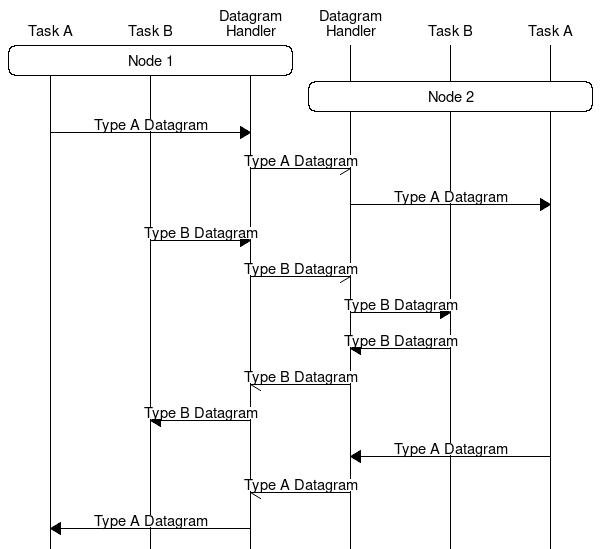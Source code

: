 # MSC example of why datagram type is useful
msc {

  sa [label="Task A"], sb [label="Task B"], 
  d1 [label="Datagram\nHandler"], d2 [label="Datagram\nHandler"],
  rb [label="Task B"], ra [label="Task A"];

  sa rbox d1 [label="Node 1"];
  d2 rbox ra [label="Node 2"];
  
  sa=>d1 [label="Type A Datagram"];
  d1->d2 [label="Type A Datagram"];
  d2=>ra [label="Type A Datagram"];

  sb=>d1 [label="Type B Datagram"];
  d1->d2 [label="Type B Datagram"];
  d2=>rb [label="Type B Datagram"];

  rb=>d2 [label="Type B Datagram"];
  d2->d1 [label="Type B Datagram"];
  d1=>sb [label="Type B Datagram"];

  ra=>d2 [label="Type A Datagram"];
  d2->d1 [label="Type A Datagram"];
  d1=>sa [label="Type A Datagram"];

}